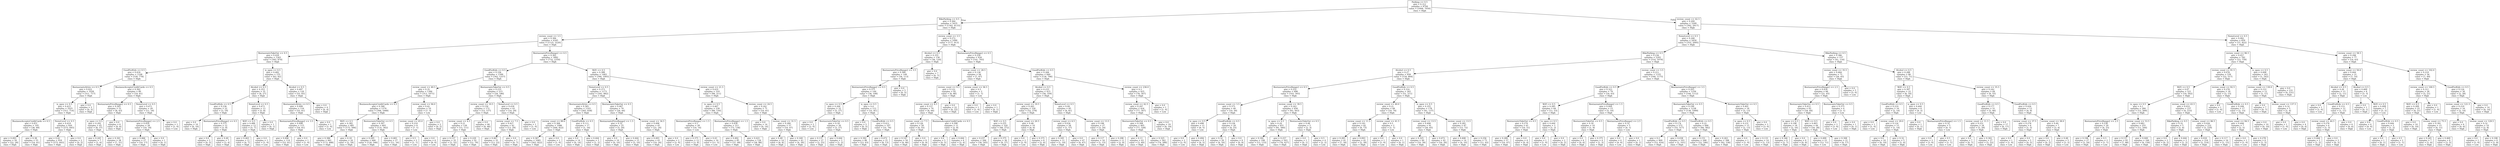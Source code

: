 digraph Tree {
node [shape=box] ;
0 [label="Parking <= 0.5\ngini = 0.312\nsamples = 8744\nvalue = [1694, 7050]\nclass = High"] ;
1 [label="BikeParking <= 0.5\ngini = 0.364\nsamples = 5435\nvalue = [1302, 4133]\nclass = High"] ;
0 -> 1 [labeldistance=2.5, labelangle=45, headlabel="True"] ;
2 [label="review_count <= 3.5\ngini = 0.384\nsamples = 4345\nvalue = [1125, 3220]\nclass = High"] ;
1 -> 2 ;
3 [label="RestaurantsTakeOut <= 0.5\ngini = 0.429\nsamples = 1263\nvalue = [393, 870]\nclass = High"] ;
2 -> 3 ;
4 [label="GoodForKids <= 0.5\ngini = 0.418\nsamples = 1108\nvalue = [330, 778]\nclass = High"] ;
3 -> 4 ;
5 [label="RestaurantsAttire <= 0.5\ngini = 0.422\nsamples = 1028\nvalue = [311, 717]\nclass = High"] ;
4 -> 5 ;
6 [label="is_open <= 0.5\ngini = 0.423\nsamples = 1025\nvalue = [311, 714]\nclass = High"] ;
5 -> 6 ;
7 [label="BusinessAcceptsCreditCards <= 0.5\ngini = 0.451\nsamples = 105\nvalue = [36, 69]\nclass = High"] ;
6 -> 7 ;
8 [label="gini = 0.493\nsamples = 50\nvalue = [22, 28]\nclass = High"] ;
7 -> 8 ;
9 [label="gini = 0.38\nsamples = 55\nvalue = [14, 41]\nclass = High"] ;
7 -> 9 ;
10 [label="NoiseLevel <= 0.5\ngini = 0.419\nsamples = 920\nvalue = [275, 645]\nclass = High"] ;
6 -> 10 ;
11 [label="gini = 0.42\nsamples = 918\nvalue = [275, 643]\nclass = High"] ;
10 -> 11 ;
12 [label="gini = 0.0\nsamples = 2\nvalue = [0, 2]\nclass = High"] ;
10 -> 12 ;
13 [label="gini = 0.0\nsamples = 3\nvalue = [0, 3]\nclass = High"] ;
5 -> 13 ;
14 [label="BusinessAcceptsCreditCards <= 0.5\ngini = 0.362\nsamples = 80\nvalue = [19, 61]\nclass = High"] ;
4 -> 14 ;
15 [label="RestaurantsPriceRange2 <= 0.5\ngini = 0.265\nsamples = 51\nvalue = [8, 43]\nclass = High"] ;
14 -> 15 ;
16 [label="is_open <= 0.5\ngini = 0.292\nsamples = 45\nvalue = [8, 37]\nclass = High"] ;
15 -> 16 ;
17 [label="gini = 0.245\nsamples = 7\nvalue = [1, 6]\nclass = High"] ;
16 -> 17 ;
18 [label="gini = 0.301\nsamples = 38\nvalue = [7, 31]\nclass = High"] ;
16 -> 18 ;
19 [label="gini = 0.0\nsamples = 6\nvalue = [0, 6]\nclass = High"] ;
15 -> 19 ;
20 [label="NoiseLevel <= 0.5\ngini = 0.471\nsamples = 29\nvalue = [11, 18]\nclass = High"] ;
14 -> 20 ;
21 [label="RestaurantsPriceRange2 <= 2.5\ngini = 0.459\nsamples = 28\nvalue = [10, 18]\nclass = High"] ;
20 -> 21 ;
22 [label="gini = 0.466\nsamples = 27\nvalue = [10, 17]\nclass = High"] ;
21 -> 22 ;
23 [label="gini = 0.0\nsamples = 1\nvalue = [0, 1]\nclass = High"] ;
21 -> 23 ;
24 [label="gini = 0.0\nsamples = 1\nvalue = [1, 0]\nclass = Low"] ;
20 -> 24 ;
25 [label="is_open <= 0.5\ngini = 0.482\nsamples = 155\nvalue = [63, 92]\nclass = High"] ;
3 -> 25 ;
26 [label="Alcohol <= 0.5\ngini = 0.353\nsamples = 35\nvalue = [8, 27]\nclass = High"] ;
25 -> 26 ;
27 [label="GoodForKids <= 0.5\ngini = 0.236\nsamples = 22\nvalue = [3, 19]\nclass = High"] ;
26 -> 27 ;
28 [label="gini = 0.0\nsamples = 10\nvalue = [0, 10]\nclass = High"] ;
27 -> 28 ;
29 [label="RestaurantsPriceRange2 <= 0.5\ngini = 0.375\nsamples = 12\nvalue = [3, 9]\nclass = High"] ;
27 -> 29 ;
30 [label="gini = 0.0\nsamples = 5\nvalue = [0, 5]\nclass = High"] ;
29 -> 30 ;
31 [label="gini = 0.49\nsamples = 7\nvalue = [3, 4]\nclass = High"] ;
29 -> 31 ;
32 [label="NoiseLevel <= 0.5\ngini = 0.473\nsamples = 13\nvalue = [5, 8]\nclass = High"] ;
26 -> 32 ;
33 [label="WiFi <= 0.5\ngini = 0.486\nsamples = 12\nvalue = [5, 7]\nclass = High"] ;
32 -> 33 ;
34 [label="gini = 0.463\nsamples = 11\nvalue = [4, 7]\nclass = High"] ;
33 -> 34 ;
35 [label="gini = 0.0\nsamples = 1\nvalue = [1, 0]\nclass = Low"] ;
33 -> 35 ;
36 [label="gini = 0.0\nsamples = 1\nvalue = [0, 1]\nclass = High"] ;
32 -> 36 ;
37 [label="Alcohol <= 0.5\ngini = 0.497\nsamples = 120\nvalue = [55, 65]\nclass = High"] ;
25 -> 37 ;
38 [label="RestaurantsAttire <= 0.5\ngini = 0.499\nsamples = 116\nvalue = [55, 61]\nclass = High"] ;
37 -> 38 ;
39 [label="RestaurantsPriceRange2 <= 3.5\ngini = 0.498\nsamples = 115\nvalue = [54, 61]\nclass = High"] ;
38 -> 39 ;
40 [label="gini = 0.498\nsamples = 114\nvalue = [53, 61]\nclass = High"] ;
39 -> 40 ;
41 [label="gini = 0.0\nsamples = 1\nvalue = [1, 0]\nclass = Low"] ;
39 -> 41 ;
42 [label="gini = 0.0\nsamples = 1\nvalue = [1, 0]\nclass = Low"] ;
38 -> 42 ;
43 [label="gini = 0.0\nsamples = 4\nvalue = [0, 4]\nclass = High"] ;
37 -> 43 ;
44 [label="RestaurantsPriceRange2 <= 0.5\ngini = 0.362\nsamples = 3082\nvalue = [732, 2350]\nclass = High"] ;
2 -> 44 ;
45 [label="GoodForKids <= 0.5\ngini = 0.336\nsamples = 1599\nvalue = [342, 1257]\nclass = High"] ;
44 -> 45 ;
46 [label="review_count <= 40.5\ngini = 0.35\nsamples = 1384\nvalue = [313, 1071]\nclass = High"] ;
45 -> 46 ;
47 [label="BusinessAcceptsCreditCards <= 0.5\ngini = 0.346\nsamples = 1374\nvalue = [306, 1068]\nclass = High"] ;
46 -> 47 ;
48 [label="WiFi <= 0.5\ngini = 0.382\nsamples = 681\nvalue = [175, 506]\nclass = High"] ;
47 -> 48 ;
49 [label="gini = 0.386\nsamples = 661\nvalue = [173, 488]\nclass = High"] ;
48 -> 49 ;
50 [label="gini = 0.18\nsamples = 20\nvalue = [2, 18]\nclass = High"] ;
48 -> 50 ;
51 [label="RestaurantsTakeOut <= 0.5\ngini = 0.307\nsamples = 693\nvalue = [131, 562]\nclass = High"] ;
47 -> 51 ;
52 [label="gini = 0.295\nsamples = 666\nvalue = [120, 546]\nclass = High"] ;
51 -> 52 ;
53 [label="gini = 0.483\nsamples = 27\nvalue = [11, 16]\nclass = High"] ;
51 -> 53 ;
54 [label="review_count <= 94.0\ngini = 0.42\nsamples = 10\nvalue = [7, 3]\nclass = Low"] ;
46 -> 54 ;
55 [label="review_count <= 45.0\ngini = 0.219\nsamples = 8\nvalue = [7, 1]\nclass = Low"] ;
54 -> 55 ;
56 [label="gini = 0.5\nsamples = 2\nvalue = [1, 1]\nclass = Low"] ;
55 -> 56 ;
57 [label="gini = 0.0\nsamples = 6\nvalue = [6, 0]\nclass = Low"] ;
55 -> 57 ;
58 [label="gini = 0.0\nsamples = 2\nvalue = [0, 2]\nclass = High"] ;
54 -> 58 ;
59 [label="RestaurantsTakeOut <= 0.5\ngini = 0.233\nsamples = 215\nvalue = [29, 186]\nclass = High"] ;
45 -> 59 ;
60 [label="review_count <= 10.5\ngini = 0.159\nsamples = 172\nvalue = [15, 157]\nclass = High"] ;
59 -> 60 ;
61 [label="review_count <= 4.5\ngini = 0.21\nsamples = 126\nvalue = [15, 111]\nclass = High"] ;
60 -> 61 ;
62 [label="gini = 0.157\nsamples = 35\nvalue = [3, 32]\nclass = High"] ;
61 -> 62 ;
63 [label="gini = 0.229\nsamples = 91\nvalue = [12, 79]\nclass = High"] ;
61 -> 63 ;
64 [label="gini = 0.0\nsamples = 46\nvalue = [0, 46]\nclass = High"] ;
60 -> 64 ;
65 [label="NoiseLevel <= 0.5\ngini = 0.439\nsamples = 43\nvalue = [14, 29]\nclass = High"] ;
59 -> 65 ;
66 [label="review_count <= 7.5\ngini = 0.427\nsamples = 42\nvalue = [13, 29]\nclass = High"] ;
65 -> 66 ;
67 [label="gini = 0.467\nsamples = 35\nvalue = [13, 22]\nclass = High"] ;
66 -> 67 ;
68 [label="gini = 0.0\nsamples = 7\nvalue = [0, 7]\nclass = High"] ;
66 -> 68 ;
69 [label="gini = 0.0\nsamples = 1\nvalue = [1, 0]\nclass = Low"] ;
65 -> 69 ;
70 [label="WiFi <= 0.5\ngini = 0.388\nsamples = 1483\nvalue = [390, 1093]\nclass = High"] ;
44 -> 70 ;
71 [label="NoiseLevel <= 0.5\ngini = 0.373\nsamples = 1173\nvalue = [291, 882]\nclass = High"] ;
70 -> 71 ;
72 [label="RestaurantsAttire <= 0.5\ngini = 0.365\nsamples = 1103\nvalue = [265, 838]\nclass = High"] ;
71 -> 72 ;
73 [label="review_count <= 89.0\ngini = 0.368\nsamples = 1086\nvalue = [264, 822]\nclass = High"] ;
72 -> 73 ;
74 [label="gini = 0.367\nsamples = 1085\nvalue = [263, 822]\nclass = High"] ;
73 -> 74 ;
75 [label="gini = 0.0\nsamples = 1\nvalue = [1, 0]\nclass = Low"] ;
73 -> 75 ;
76 [label="GoodForKids <= 0.5\ngini = 0.111\nsamples = 17\nvalue = [1, 16]\nclass = High"] ;
72 -> 76 ;
77 [label="gini = 0.0\nsamples = 14\nvalue = [0, 14]\nclass = High"] ;
76 -> 77 ;
78 [label="gini = 0.444\nsamples = 3\nvalue = [1, 2]\nclass = High"] ;
76 -> 78 ;
79 [label="RestaurantsTakeOut <= 0.5\ngini = 0.467\nsamples = 70\nvalue = [26, 44]\nclass = High"] ;
71 -> 79 ;
80 [label="RestaurantsPriceRange2 <= 1.5\ngini = 0.32\nsamples = 25\nvalue = [5, 20]\nclass = High"] ;
79 -> 80 ;
81 [label="gini = 0.0\nsamples = 10\nvalue = [0, 10]\nclass = High"] ;
80 -> 81 ;
82 [label="gini = 0.444\nsamples = 15\nvalue = [5, 10]\nclass = High"] ;
80 -> 82 ;
83 [label="review_count <= 34.5\ngini = 0.498\nsamples = 45\nvalue = [21, 24]\nclass = High"] ;
79 -> 83 ;
84 [label="gini = 0.493\nsamples = 43\nvalue = [19, 24]\nclass = High"] ;
83 -> 84 ;
85 [label="gini = 0.0\nsamples = 2\nvalue = [2, 0]\nclass = Low"] ;
83 -> 85 ;
86 [label="review_count <= 21.5\ngini = 0.435\nsamples = 310\nvalue = [99, 211]\nclass = High"] ;
70 -> 86 ;
87 [label="is_open <= 0.5\ngini = 0.467\nsamples = 239\nvalue = [89, 150]\nclass = High"] ;
86 -> 87 ;
88 [label="RestaurantsPriceRange2 <= 1.5\ngini = 0.5\nsamples = 28\nvalue = [14, 14]\nclass = Low"] ;
87 -> 88 ;
89 [label="gini = 0.375\nsamples = 12\nvalue = [3, 9]\nclass = High"] ;
88 -> 89 ;
90 [label="gini = 0.43\nsamples = 16\nvalue = [11, 5]\nclass = Low"] ;
88 -> 90 ;
91 [label="RestaurantsPriceRange2 <= 1.5\ngini = 0.458\nsamples = 211\nvalue = [75, 136]\nclass = High"] ;
87 -> 91 ;
92 [label="gini = 0.492\nsamples = 85\nvalue = [37, 48]\nclass = High"] ;
91 -> 92 ;
93 [label="gini = 0.421\nsamples = 126\nvalue = [38, 88]\nclass = High"] ;
91 -> 93 ;
94 [label="review_count <= 24.5\ngini = 0.242\nsamples = 71\nvalue = [10, 61]\nclass = High"] ;
86 -> 94 ;
95 [label="gini = 0.0\nsamples = 14\nvalue = [0, 14]\nclass = High"] ;
94 -> 95 ;
96 [label="review_count <= 31.5\ngini = 0.289\nsamples = 57\nvalue = [10, 47]\nclass = High"] ;
94 -> 96 ;
97 [label="gini = 0.49\nsamples = 14\nvalue = [6, 8]\nclass = High"] ;
96 -> 97 ;
98 [label="gini = 0.169\nsamples = 43\nvalue = [4, 39]\nclass = High"] ;
96 -> 98 ;
99 [label="review_count <= 3.5\ngini = 0.272\nsamples = 1090\nvalue = [177, 913]\nclass = High"] ;
1 -> 99 ;
100 [label="Alcohol <= 0.5\ngini = 0.355\nsamples = 156\nvalue = [36, 120]\nclass = High"] ;
99 -> 100 ;
101 [label="RestaurantsPriceRange2 <= 3.5\ngini = 0.366\nsamples = 149\nvalue = [36, 113]\nclass = High"] ;
100 -> 101 ;
102 [label="RestaurantsPriceRange2 <= 0.5\ngini = 0.375\nsamples = 144\nvalue = [36, 108]\nclass = High"] ;
101 -> 102 ;
103 [label="is_open <= 0.5\ngini = 0.264\nsamples = 32\nvalue = [5, 27]\nclass = High"] ;
102 -> 103 ;
104 [label="gini = 0.0\nsamples = 2\nvalue = [2, 0]\nclass = Low"] ;
103 -> 104 ;
105 [label="RestaurantsTakeOut <= 0.5\ngini = 0.18\nsamples = 30\nvalue = [3, 27]\nclass = High"] ;
103 -> 105 ;
106 [label="gini = 0.137\nsamples = 27\nvalue = [2, 25]\nclass = High"] ;
105 -> 106 ;
107 [label="gini = 0.444\nsamples = 3\nvalue = [1, 2]\nclass = High"] ;
105 -> 107 ;
108 [label="is_open <= 0.5\ngini = 0.4\nsamples = 112\nvalue = [31, 81]\nclass = High"] ;
102 -> 108 ;
109 [label="gini = 0.0\nsamples = 5\nvalue = [0, 5]\nclass = High"] ;
108 -> 109 ;
110 [label="GoodForKids <= 0.5\ngini = 0.412\nsamples = 107\nvalue = [31, 76]\nclass = High"] ;
108 -> 110 ;
111 [label="gini = 0.392\nsamples = 86\nvalue = [23, 63]\nclass = High"] ;
110 -> 111 ;
112 [label="gini = 0.472\nsamples = 21\nvalue = [8, 13]\nclass = High"] ;
110 -> 112 ;
113 [label="gini = 0.0\nsamples = 5\nvalue = [0, 5]\nclass = High"] ;
101 -> 113 ;
114 [label="gini = 0.0\nsamples = 7\nvalue = [0, 7]\nclass = High"] ;
100 -> 114 ;
115 [label="RestaurantsPriceRange2 <= 0.5\ngini = 0.256\nsamples = 934\nvalue = [141, 793]\nclass = High"] ;
99 -> 115 ;
116 [label="review_count <= 28.5\ngini = 0.138\nsamples = 94\nvalue = [7, 87]\nclass = High"] ;
115 -> 116 ;
117 [label="review_count <= 9.5\ngini = 0.122\nsamples = 92\nvalue = [6, 86]\nclass = High"] ;
116 -> 117 ;
118 [label="review_count <= 8.5\ngini = 0.157\nsamples = 70\nvalue = [6, 64]\nclass = High"] ;
117 -> 118 ;
119 [label="review_count <= 7.5\ngini = 0.126\nsamples = 59\nvalue = [4, 55]\nclass = High"] ;
118 -> 119 ;
120 [label="gini = 0.147\nsamples = 50\nvalue = [4, 46]\nclass = High"] ;
119 -> 120 ;
121 [label="gini = 0.0\nsamples = 9\nvalue = [0, 9]\nclass = High"] ;
119 -> 121 ;
122 [label="BusinessAcceptsCreditCards <= 0.5\ngini = 0.298\nsamples = 11\nvalue = [2, 9]\nclass = High"] ;
118 -> 122 ;
123 [label="gini = 0.0\nsamples = 5\nvalue = [0, 5]\nclass = High"] ;
122 -> 123 ;
124 [label="gini = 0.444\nsamples = 6\nvalue = [2, 4]\nclass = High"] ;
122 -> 124 ;
125 [label="gini = 0.0\nsamples = 22\nvalue = [0, 22]\nclass = High"] ;
117 -> 125 ;
126 [label="review_count <= 36.5\ngini = 0.5\nsamples = 2\nvalue = [1, 1]\nclass = Low"] ;
116 -> 126 ;
127 [label="gini = 0.0\nsamples = 1\nvalue = [1, 0]\nclass = Low"] ;
126 -> 127 ;
128 [label="gini = 0.0\nsamples = 1\nvalue = [0, 1]\nclass = High"] ;
126 -> 128 ;
129 [label="GoodForKids <= 0.5\ngini = 0.268\nsamples = 840\nvalue = [134, 706]\nclass = High"] ;
115 -> 129 ;
130 [label="Alcohol <= 0.5\ngini = 0.233\nsamples = 415\nvalue = [56, 359]\nclass = High"] ;
129 -> 130 ;
131 [label="review_count <= 19.5\ngini = 0.265\nsamples = 330\nvalue = [52, 278]\nclass = High"] ;
130 -> 131 ;
132 [label="WiFi <= 0.5\ngini = 0.255\nsamples = 320\nvalue = [48, 272]\nclass = High"] ;
131 -> 132 ;
133 [label="gini = 0.237\nsamples = 284\nvalue = [39, 245]\nclass = High"] ;
132 -> 133 ;
134 [label="gini = 0.375\nsamples = 36\nvalue = [9, 27]\nclass = High"] ;
132 -> 134 ;
135 [label="review_count <= 20.5\ngini = 0.48\nsamples = 10\nvalue = [4, 6]\nclass = High"] ;
131 -> 135 ;
136 [label="gini = 0.0\nsamples = 2\nvalue = [2, 0]\nclass = Low"] ;
135 -> 136 ;
137 [label="gini = 0.375\nsamples = 8\nvalue = [2, 6]\nclass = High"] ;
135 -> 137 ;
138 [label="NoiseLevel <= 0.5\ngini = 0.09\nsamples = 85\nvalue = [4, 81]\nclass = High"] ;
130 -> 138 ;
139 [label="review_count <= 6.5\ngini = 0.034\nsamples = 58\nvalue = [1, 57]\nclass = High"] ;
138 -> 139 ;
140 [label="gini = 0.165\nsamples = 11\nvalue = [1, 10]\nclass = High"] ;
139 -> 140 ;
141 [label="gini = 0.0\nsamples = 47\nvalue = [0, 47]\nclass = High"] ;
139 -> 141 ;
142 [label="review_count <= 13.5\ngini = 0.198\nsamples = 27\nvalue = [3, 24]\nclass = High"] ;
138 -> 142 ;
143 [label="gini = 0.117\nsamples = 16\nvalue = [1, 15]\nclass = High"] ;
142 -> 143 ;
144 [label="gini = 0.298\nsamples = 11\nvalue = [2, 9]\nclass = High"] ;
142 -> 144 ;
145 [label="review_count <= 236.0\ngini = 0.3\nsamples = 425\nvalue = [78, 347]\nclass = High"] ;
129 -> 145 ;
146 [label="review_count <= 42.5\ngini = 0.297\nsamples = 424\nvalue = [77, 347]\nclass = High"] ;
145 -> 146 ;
147 [label="RestaurantsTakeOut <= 0.5\ngini = 0.308\nsamples = 405\nvalue = [77, 328]\nclass = High"] ;
146 -> 147 ;
148 [label="gini = 0.13\nsamples = 43\nvalue = [3, 40]\nclass = High"] ;
147 -> 148 ;
149 [label="gini = 0.325\nsamples = 362\nvalue = [74, 288]\nclass = High"] ;
147 -> 149 ;
150 [label="gini = 0.0\nsamples = 19\nvalue = [0, 19]\nclass = High"] ;
146 -> 150 ;
151 [label="gini = 0.0\nsamples = 1\nvalue = [1, 0]\nclass = Low"] ;
145 -> 151 ;
152 [label="review_count <= 42.5\ngini = 0.209\nsamples = 3309\nvalue = [392, 2917]\nclass = High"] ;
0 -> 152 [labeldistance=2.5, labelangle=-45, headlabel="False"] ;
153 [label="NoiseLevel <= 0.5\ngini = 0.248\nsamples = 2450\nvalue = [355, 2095]\nclass = High"] ;
152 -> 153 ;
154 [label="BikeParking <= 0.5\ngini = 0.236\nsamples = 2293\nvalue = [314, 1979]\nclass = High"] ;
153 -> 154 ;
155 [label="Alcohol <= 0.5\ngini = 0.27\nsamples = 958\nvalue = [154, 804]\nclass = High"] ;
154 -> 155 ;
156 [label="RestaurantsPriceRange2 <= 0.5\ngini = 0.252\nsamples = 696\nvalue = [103, 593]\nclass = High"] ;
155 -> 156 ;
157 [label="review_count <= 3.5\ngini = 0.375\nsamples = 40\nvalue = [10, 30]\nclass = High"] ;
156 -> 157 ;
158 [label="is_open <= 0.5\ngini = 0.496\nsamples = 11\nvalue = [6, 5]\nclass = Low"] ;
157 -> 158 ;
159 [label="gini = 0.0\nsamples = 2\nvalue = [2, 0]\nclass = Low"] ;
158 -> 159 ;
160 [label="gini = 0.494\nsamples = 9\nvalue = [4, 5]\nclass = High"] ;
158 -> 160 ;
161 [label="GoodForKids <= 0.5\ngini = 0.238\nsamples = 29\nvalue = [4, 25]\nclass = High"] ;
157 -> 161 ;
162 [label="gini = 0.32\nsamples = 20\nvalue = [4, 16]\nclass = High"] ;
161 -> 162 ;
163 [label="gini = 0.0\nsamples = 9\nvalue = [0, 9]\nclass = High"] ;
161 -> 163 ;
164 [label="review_count <= 39.5\ngini = 0.243\nsamples = 656\nvalue = [93, 563]\nclass = High"] ;
156 -> 164 ;
165 [label="is_open <= 0.5\ngini = 0.24\nsamples = 651\nvalue = [91, 560]\nclass = High"] ;
164 -> 165 ;
166 [label="gini = 0.182\nsamples = 148\nvalue = [15, 133]\nclass = High"] ;
165 -> 166 ;
167 [label="gini = 0.257\nsamples = 503\nvalue = [76, 427]\nclass = High"] ;
165 -> 167 ;
168 [label="RestaurantsTakeOut <= 0.5\ngini = 0.48\nsamples = 5\nvalue = [2, 3]\nclass = High"] ;
164 -> 168 ;
169 [label="gini = 0.0\nsamples = 1\nvalue = [0, 1]\nclass = High"] ;
168 -> 169 ;
170 [label="gini = 0.5\nsamples = 4\nvalue = [2, 2]\nclass = Low"] ;
168 -> 170 ;
171 [label="GoodForKids <= 0.5\ngini = 0.314\nsamples = 262\nvalue = [51, 211]\nclass = High"] ;
155 -> 171 ;
172 [label="review_count <= 40.0\ngini = 0.21\nsamples = 84\nvalue = [10, 74]\nclass = High"] ;
171 -> 172 ;
173 [label="review_count <= 11.5\ngini = 0.195\nsamples = 82\nvalue = [9, 73]\nclass = High"] ;
172 -> 173 ;
174 [label="gini = 0.283\nsamples = 41\nvalue = [7, 34]\nclass = High"] ;
173 -> 174 ;
175 [label="gini = 0.093\nsamples = 41\nvalue = [2, 39]\nclass = High"] ;
173 -> 175 ;
176 [label="review_count <= 41.5\ngini = 0.5\nsamples = 2\nvalue = [1, 1]\nclass = Low"] ;
172 -> 176 ;
177 [label="gini = 0.0\nsamples = 1\nvalue = [1, 0]\nclass = Low"] ;
176 -> 177 ;
178 [label="gini = 0.0\nsamples = 1\nvalue = [0, 1]\nclass = High"] ;
176 -> 178 ;
179 [label="is_open <= 0.5\ngini = 0.355\nsamples = 178\nvalue = [41, 137]\nclass = High"] ;
171 -> 179 ;
180 [label="review_count <= 13.5\ngini = 0.408\nsamples = 91\nvalue = [26, 65]\nclass = High"] ;
179 -> 180 ;
181 [label="gini = 0.325\nsamples = 49\nvalue = [10, 39]\nclass = High"] ;
180 -> 181 ;
182 [label="gini = 0.472\nsamples = 42\nvalue = [16, 26]\nclass = High"] ;
180 -> 182 ;
183 [label="review_count <= 13.5\ngini = 0.285\nsamples = 87\nvalue = [15, 72]\nclass = High"] ;
179 -> 183 ;
184 [label="gini = 0.408\nsamples = 14\nvalue = [4, 10]\nclass = High"] ;
183 -> 184 ;
185 [label="gini = 0.256\nsamples = 73\nvalue = [11, 62]\nclass = High"] ;
183 -> 185 ;
186 [label="review_count <= 3.5\ngini = 0.211\nsamples = 1335\nvalue = [160, 1175]\nclass = High"] ;
154 -> 186 ;
187 [label="GoodForKids <= 0.5\ngini = 0.323\nsamples = 79\nvalue = [16, 63]\nclass = High"] ;
186 -> 187 ;
188 [label="WiFi <= 0.5\ngini = 0.285\nsamples = 64\nvalue = [11, 53]\nclass = High"] ;
187 -> 188 ;
189 [label="RestaurantsTakeOut <= 0.5\ngini = 0.274\nsamples = 61\nvalue = [10, 51]\nclass = High"] ;
188 -> 189 ;
190 [label="gini = 0.289\nsamples = 57\nvalue = [10, 47]\nclass = High"] ;
189 -> 190 ;
191 [label="gini = 0.0\nsamples = 4\nvalue = [0, 4]\nclass = High"] ;
189 -> 191 ;
192 [label="is_open <= 0.5\ngini = 0.444\nsamples = 3\nvalue = [1, 2]\nclass = High"] ;
188 -> 192 ;
193 [label="gini = 0.0\nsamples = 1\nvalue = [1, 0]\nclass = Low"] ;
192 -> 193 ;
194 [label="gini = 0.0\nsamples = 2\nvalue = [0, 2]\nclass = High"] ;
192 -> 194 ;
195 [label="RestaurantsPriceRange2 <= 1.5\ngini = 0.444\nsamples = 15\nvalue = [5, 10]\nclass = High"] ;
187 -> 195 ;
196 [label="RestaurantsTakeOut <= 0.5\ngini = 0.18\nsamples = 10\nvalue = [1, 9]\nclass = High"] ;
195 -> 196 ;
197 [label="gini = 0.0\nsamples = 6\nvalue = [0, 6]\nclass = High"] ;
196 -> 197 ;
198 [label="gini = 0.375\nsamples = 4\nvalue = [1, 3]\nclass = High"] ;
196 -> 198 ;
199 [label="RestaurantsPriceRange2 <= 2.5\ngini = 0.32\nsamples = 5\nvalue = [4, 1]\nclass = Low"] ;
195 -> 199 ;
200 [label="gini = 0.0\nsamples = 4\nvalue = [4, 0]\nclass = Low"] ;
199 -> 200 ;
201 [label="gini = 0.0\nsamples = 1\nvalue = [0, 1]\nclass = High"] ;
199 -> 201 ;
202 [label="RestaurantsPriceRange2 <= 3.5\ngini = 0.203\nsamples = 1256\nvalue = [144, 1112]\nclass = High"] ;
186 -> 202 ;
203 [label="RestaurantsTakeOut <= 0.5\ngini = 0.199\nsamples = 1238\nvalue = [139, 1099]\nclass = High"] ;
202 -> 203 ;
204 [label="GoodForKids <= 0.5\ngini = 0.174\nsamples = 572\nvalue = [55, 517]\nclass = High"] ;
203 -> 204 ;
205 [label="gini = 0.2\nsamples = 469\nvalue = [53, 416]\nclass = High"] ;
204 -> 205 ;
206 [label="gini = 0.038\nsamples = 103\nvalue = [2, 101]\nclass = High"] ;
204 -> 206 ;
207 [label="GoodForKids <= 0.5\ngini = 0.22\nsamples = 666\nvalue = [84, 582]\nclass = High"] ;
203 -> 207 ;
208 [label="gini = 0.151\nsamples = 268\nvalue = [22, 246]\nclass = High"] ;
207 -> 208 ;
209 [label="gini = 0.263\nsamples = 398\nvalue = [62, 336]\nclass = High"] ;
207 -> 209 ;
210 [label="RestaurantsTakeOut <= 0.5\ngini = 0.401\nsamples = 18\nvalue = [5, 13]\nclass = High"] ;
202 -> 210 ;
211 [label="is_open <= 0.5\ngini = 0.231\nsamples = 15\nvalue = [2, 13]\nclass = High"] ;
210 -> 211 ;
212 [label="gini = 0.0\nsamples = 1\nvalue = [1, 0]\nclass = Low"] ;
211 -> 212 ;
213 [label="gini = 0.133\nsamples = 14\nvalue = [1, 13]\nclass = High"] ;
211 -> 213 ;
214 [label="gini = 0.0\nsamples = 3\nvalue = [3, 0]\nclass = Low"] ;
210 -> 214 ;
215 [label="BikeParking <= 0.5\ngini = 0.386\nsamples = 157\nvalue = [41, 116]\nclass = High"] ;
153 -> 215 ;
216 [label="review_count <= 35.5\ngini = 0.464\nsamples = 71\nvalue = [26, 45]\nclass = High"] ;
215 -> 216 ;
217 [label="RestaurantsPriceRange2 <= 2.5\ngini = 0.434\nsamples = 66\nvalue = [21, 45]\nclass = High"] ;
216 -> 217 ;
218 [label="RestaurantsTakeOut <= 0.5\ngini = 0.412\nsamples = 62\nvalue = [18, 44]\nclass = High"] ;
217 -> 218 ;
219 [label="is_open <= 0.5\ngini = 0.198\nsamples = 18\nvalue = [2, 16]\nclass = High"] ;
218 -> 219 ;
220 [label="gini = 0.346\nsamples = 9\nvalue = [2, 7]\nclass = High"] ;
219 -> 220 ;
221 [label="gini = 0.0\nsamples = 9\nvalue = [0, 9]\nclass = High"] ;
219 -> 221 ;
222 [label="WiFi <= 0.5\ngini = 0.463\nsamples = 44\nvalue = [16, 28]\nclass = High"] ;
218 -> 222 ;
223 [label="gini = 0.499\nsamples = 23\nvalue = [12, 11]\nclass = Low"] ;
222 -> 223 ;
224 [label="gini = 0.308\nsamples = 21\nvalue = [4, 17]\nclass = High"] ;
222 -> 224 ;
225 [label="RestaurantsTakeOut <= 0.5\ngini = 0.375\nsamples = 4\nvalue = [3, 1]\nclass = Low"] ;
217 -> 225 ;
226 [label="gini = 0.0\nsamples = 3\nvalue = [3, 0]\nclass = Low"] ;
225 -> 226 ;
227 [label="gini = 0.0\nsamples = 1\nvalue = [0, 1]\nclass = High"] ;
225 -> 227 ;
228 [label="gini = 0.0\nsamples = 5\nvalue = [5, 0]\nclass = Low"] ;
216 -> 228 ;
229 [label="Alcohol <= 0.5\ngini = 0.288\nsamples = 86\nvalue = [15, 71]\nclass = High"] ;
215 -> 229 ;
230 [label="WiFi <= 0.5\ngini = 0.397\nsamples = 22\nvalue = [6, 16]\nclass = High"] ;
229 -> 230 ;
231 [label="GoodForKids <= 0.5\ngini = 0.219\nsamples = 16\nvalue = [2, 14]\nclass = High"] ;
230 -> 231 ;
232 [label="gini = 0.0\nsamples = 1\nvalue = [1, 0]\nclass = Low"] ;
231 -> 232 ;
233 [label="review_count <= 29.0\ngini = 0.124\nsamples = 15\nvalue = [1, 14]\nclass = High"] ;
231 -> 233 ;
234 [label="gini = 0.0\nsamples = 10\nvalue = [0, 10]\nclass = High"] ;
233 -> 234 ;
235 [label="gini = 0.32\nsamples = 5\nvalue = [1, 4]\nclass = High"] ;
233 -> 235 ;
236 [label="is_open <= 0.5\ngini = 0.444\nsamples = 6\nvalue = [4, 2]\nclass = Low"] ;
230 -> 236 ;
237 [label="gini = 0.0\nsamples = 1\nvalue = [0, 1]\nclass = High"] ;
236 -> 237 ;
238 [label="RestaurantsPriceRange2 <= 1.5\ngini = 0.32\nsamples = 5\nvalue = [4, 1]\nclass = Low"] ;
236 -> 238 ;
239 [label="gini = 0.0\nsamples = 3\nvalue = [3, 0]\nclass = Low"] ;
238 -> 239 ;
240 [label="gini = 0.5\nsamples = 2\nvalue = [1, 1]\nclass = Low"] ;
238 -> 240 ;
241 [label="review_count <= 35.5\ngini = 0.242\nsamples = 64\nvalue = [9, 55]\nclass = High"] ;
229 -> 241 ;
242 [label="GoodForKids <= 0.5\ngini = 0.177\nsamples = 51\nvalue = [5, 46]\nclass = High"] ;
241 -> 242 ;
243 [label="review_count <= 11.5\ngini = 0.251\nsamples = 34\nvalue = [5, 29]\nclass = High"] ;
242 -> 243 ;
244 [label="gini = 0.0\nsamples = 7\nvalue = [0, 7]\nclass = High"] ;
243 -> 244 ;
245 [label="gini = 0.302\nsamples = 27\nvalue = [5, 22]\nclass = High"] ;
243 -> 245 ;
246 [label="gini = 0.0\nsamples = 17\nvalue = [0, 17]\nclass = High"] ;
242 -> 246 ;
247 [label="GoodForKids <= 0.5\ngini = 0.426\nsamples = 13\nvalue = [4, 9]\nclass = High"] ;
241 -> 247 ;
248 [label="review_count <= 37.5\ngini = 0.278\nsamples = 6\nvalue = [1, 5]\nclass = High"] ;
247 -> 248 ;
249 [label="gini = 0.0\nsamples = 1\nvalue = [1, 0]\nclass = Low"] ;
248 -> 249 ;
250 [label="gini = 0.0\nsamples = 5\nvalue = [0, 5]\nclass = High"] ;
248 -> 250 ;
251 [label="review_count <= 38.0\ngini = 0.49\nsamples = 7\nvalue = [3, 4]\nclass = High"] ;
247 -> 251 ;
252 [label="gini = 0.0\nsamples = 2\nvalue = [0, 2]\nclass = High"] ;
251 -> 252 ;
253 [label="gini = 0.48\nsamples = 5\nvalue = [3, 2]\nclass = Low"] ;
251 -> 253 ;
254 [label="NoiseLevel <= 0.5\ngini = 0.082\nsamples = 859\nvalue = [37, 822]\nclass = High"] ;
152 -> 254 ;
255 [label="review_count <= 96.5\ngini = 0.057\nsamples = 782\nvalue = [23, 759]\nclass = High"] ;
254 -> 255 ;
256 [label="review_count <= 91.5\ngini = 0.078\nsamples = 539\nvalue = [22, 517]\nclass = High"] ;
255 -> 256 ;
257 [label="WiFi <= 0.5\ngini = 0.07\nsamples = 521\nvalue = [19, 502]\nclass = High"] ;
256 -> 257 ;
258 [label="is_open <= 0.5\ngini = 0.1\nsamples = 284\nvalue = [15, 269]\nclass = High"] ;
257 -> 258 ;
259 [label="RestaurantsPriceRange2 <= 2.5\ngini = 0.238\nsamples = 29\nvalue = [4, 25]\nclass = High"] ;
258 -> 259 ;
260 [label="gini = 0.198\nsamples = 27\nvalue = [3, 24]\nclass = High"] ;
259 -> 260 ;
261 [label="gini = 0.5\nsamples = 2\nvalue = [1, 1]\nclass = Low"] ;
259 -> 261 ;
262 [label="review_count <= 53.5\ngini = 0.083\nsamples = 255\nvalue = [11, 244]\nclass = High"] ;
258 -> 262 ;
263 [label="gini = 0.137\nsamples = 95\nvalue = [7, 88]\nclass = High"] ;
262 -> 263 ;
264 [label="gini = 0.049\nsamples = 160\nvalue = [4, 156]\nclass = High"] ;
262 -> 264 ;
265 [label="review_count <= 43.5\ngini = 0.033\nsamples = 237\nvalue = [4, 233]\nclass = High"] ;
257 -> 265 ;
266 [label="BikeParking <= 0.5\ngini = 0.32\nsamples = 5\nvalue = [1, 4]\nclass = High"] ;
265 -> 266 ;
267 [label="gini = 0.0\nsamples = 2\nvalue = [0, 2]\nclass = High"] ;
266 -> 267 ;
268 [label="gini = 0.444\nsamples = 3\nvalue = [1, 2]\nclass = High"] ;
266 -> 268 ;
269 [label="review_count <= 86.5\ngini = 0.026\nsamples = 232\nvalue = [3, 229]\nclass = High"] ;
265 -> 269 ;
270 [label="gini = 0.018\nsamples = 216\nvalue = [2, 214]\nclass = High"] ;
269 -> 270 ;
271 [label="gini = 0.117\nsamples = 16\nvalue = [1, 15]\nclass = High"] ;
269 -> 271 ;
272 [label="review_count <= 92.5\ngini = 0.278\nsamples = 18\nvalue = [3, 15]\nclass = High"] ;
256 -> 272 ;
273 [label="gini = 0.0\nsamples = 1\nvalue = [1, 0]\nclass = Low"] ;
272 -> 273 ;
274 [label="GoodForKids <= 0.5\ngini = 0.208\nsamples = 17\nvalue = [2, 15]\nclass = High"] ;
272 -> 274 ;
275 [label="review_count <= 94.5\ngini = 0.408\nsamples = 7\nvalue = [2, 5]\nclass = High"] ;
274 -> 275 ;
276 [label="gini = 0.0\nsamples = 1\nvalue = [1, 0]\nclass = Low"] ;
275 -> 276 ;
277 [label="gini = 0.278\nsamples = 6\nvalue = [1, 5]\nclass = High"] ;
275 -> 277 ;
278 [label="gini = 0.0\nsamples = 10\nvalue = [0, 10]\nclass = High"] ;
274 -> 278 ;
279 [label="is_open <= 0.5\ngini = 0.008\nsamples = 243\nvalue = [1, 242]\nclass = High"] ;
255 -> 279 ;
280 [label="review_count <= 130.0\ngini = 0.153\nsamples = 12\nvalue = [1, 11]\nclass = High"] ;
279 -> 280 ;
281 [label="gini = 0.0\nsamples = 7\nvalue = [0, 7]\nclass = High"] ;
280 -> 281 ;
282 [label="review_count <= 137.5\ngini = 0.32\nsamples = 5\nvalue = [1, 4]\nclass = High"] ;
280 -> 282 ;
283 [label="gini = 0.0\nsamples = 1\nvalue = [1, 0]\nclass = Low"] ;
282 -> 283 ;
284 [label="gini = 0.0\nsamples = 4\nvalue = [0, 4]\nclass = High"] ;
282 -> 284 ;
285 [label="gini = 0.0\nsamples = 231\nvalue = [0, 231]\nclass = High"] ;
279 -> 285 ;
286 [label="review_count <= 58.5\ngini = 0.298\nsamples = 77\nvalue = [14, 63]\nclass = High"] ;
254 -> 286 ;
287 [label="review_count <= 50.0\ngini = 0.444\nsamples = 21\nvalue = [7, 14]\nclass = High"] ;
286 -> 287 ;
288 [label="Alcohol <= 0.5\ngini = 0.26\nsamples = 13\nvalue = [2, 11]\nclass = High"] ;
287 -> 288 ;
289 [label="gini = 0.0\nsamples = 1\nvalue = [1, 0]\nclass = Low"] ;
288 -> 289 ;
290 [label="GoodForKids <= 0.5\ngini = 0.153\nsamples = 12\nvalue = [1, 11]\nclass = High"] ;
288 -> 290 ;
291 [label="review_count <= 44.5\ngini = 0.278\nsamples = 6\nvalue = [1, 5]\nclass = High"] ;
290 -> 291 ;
292 [label="gini = 0.444\nsamples = 3\nvalue = [1, 2]\nclass = High"] ;
291 -> 292 ;
293 [label="gini = 0.0\nsamples = 3\nvalue = [0, 3]\nclass = High"] ;
291 -> 293 ;
294 [label="gini = 0.0\nsamples = 6\nvalue = [0, 6]\nclass = High"] ;
290 -> 294 ;
295 [label="Alcohol <= 0.5\ngini = 0.469\nsamples = 8\nvalue = [5, 3]\nclass = Low"] ;
287 -> 295 ;
296 [label="gini = 0.0\nsamples = 1\nvalue = [0, 1]\nclass = High"] ;
295 -> 296 ;
297 [label="WiFi <= 0.5\ngini = 0.408\nsamples = 7\nvalue = [5, 2]\nclass = Low"] ;
295 -> 297 ;
298 [label="gini = 0.0\nsamples = 4\nvalue = [4, 0]\nclass = Low"] ;
297 -> 298 ;
299 [label="GoodForKids <= 0.5\ngini = 0.444\nsamples = 3\nvalue = [1, 2]\nclass = High"] ;
297 -> 299 ;
300 [label="gini = 0.0\nsamples = 1\nvalue = [0, 1]\nclass = High"] ;
299 -> 300 ;
301 [label="gini = 0.5\nsamples = 2\nvalue = [1, 1]\nclass = Low"] ;
299 -> 301 ;
302 [label="review_count <= 102.0\ngini = 0.219\nsamples = 56\nvalue = [7, 49]\nclass = High"] ;
286 -> 302 ;
303 [label="review_count <= 100.5\ngini = 0.311\nsamples = 26\nvalue = [5, 21]\nclass = High"] ;
302 -> 303 ;
304 [label="WiFi <= 0.5\ngini = 0.269\nsamples = 25\nvalue = [4, 21]\nclass = High"] ;
303 -> 304 ;
305 [label="gini = 0.0\nsamples = 10\nvalue = [0, 10]\nclass = High"] ;
304 -> 305 ;
306 [label="review_count <= 75.5\ngini = 0.391\nsamples = 15\nvalue = [4, 11]\nclass = High"] ;
304 -> 306 ;
307 [label="gini = 0.245\nsamples = 7\nvalue = [1, 6]\nclass = High"] ;
306 -> 307 ;
308 [label="gini = 0.469\nsamples = 8\nvalue = [3, 5]\nclass = High"] ;
306 -> 308 ;
309 [label="gini = 0.0\nsamples = 1\nvalue = [1, 0]\nclass = Low"] ;
303 -> 309 ;
310 [label="GoodForKids <= 0.5\ngini = 0.124\nsamples = 30\nvalue = [2, 28]\nclass = High"] ;
302 -> 310 ;
311 [label="review_count <= 121.5\ngini = 0.219\nsamples = 16\nvalue = [2, 14]\nclass = High"] ;
310 -> 311 ;
312 [label="gini = 0.0\nsamples = 6\nvalue = [0, 6]\nclass = High"] ;
311 -> 312 ;
313 [label="review_count <= 129.5\ngini = 0.32\nsamples = 10\nvalue = [2, 8]\nclass = High"] ;
311 -> 313 ;
314 [label="gini = 0.0\nsamples = 1\nvalue = [1, 0]\nclass = Low"] ;
313 -> 314 ;
315 [label="gini = 0.198\nsamples = 9\nvalue = [1, 8]\nclass = High"] ;
313 -> 315 ;
316 [label="gini = 0.0\nsamples = 14\nvalue = [0, 14]\nclass = High"] ;
310 -> 316 ;
}